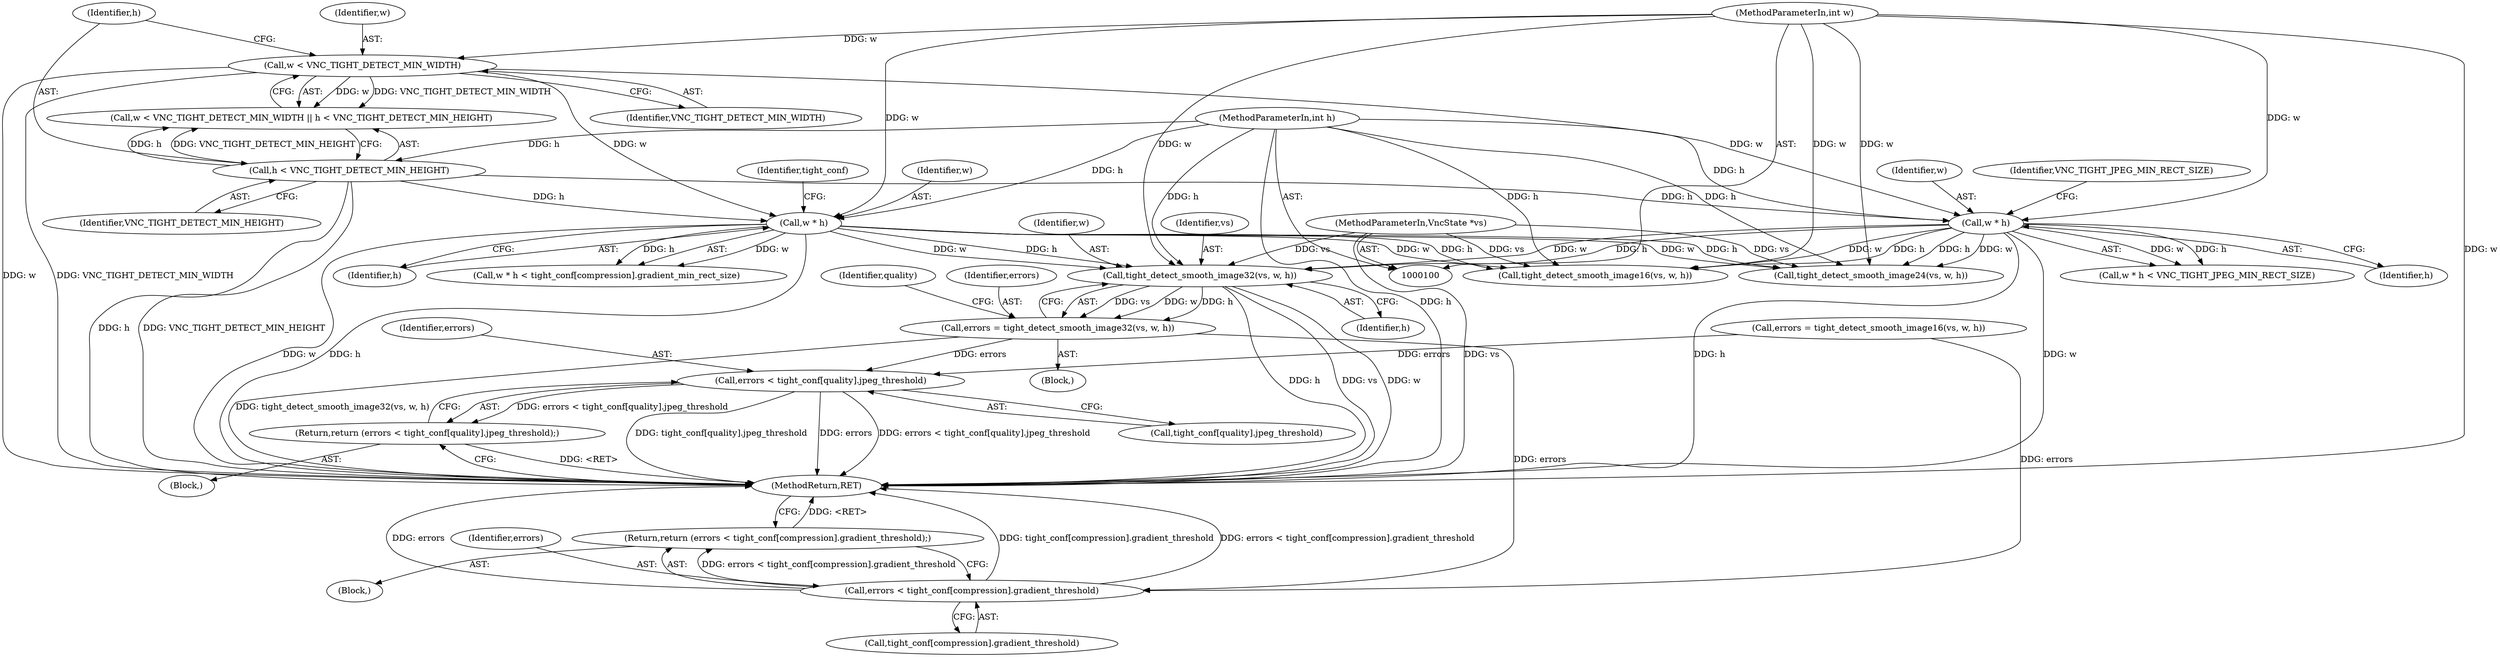 digraph "0_qemu_9f64916da20eea67121d544698676295bbb105a7_4@pointer" {
"1000252" [label="(Call,tight_detect_smooth_image32(vs, w, h))"];
"1000101" [label="(MethodParameterIn,VncState *vs)"];
"1000185" [label="(Call,w * h)"];
"1000151" [label="(Call,w < VNC_TIGHT_DETECT_MIN_WIDTH)"];
"1000102" [label="(MethodParameterIn,int w)"];
"1000154" [label="(Call,h < VNC_TIGHT_DETECT_MIN_HEIGHT)"];
"1000103" [label="(MethodParameterIn,int h)"];
"1000174" [label="(Call,w * h)"];
"1000250" [label="(Call,errors = tight_detect_smooth_image32(vs, w, h))"];
"1000271" [label="(Call,errors < tight_conf[quality].jpeg_threshold)"];
"1000270" [label="(Return,return (errors < tight_conf[quality].jpeg_threshold);)"];
"1000279" [label="(Call,errors < tight_conf[compression].gradient_threshold)"];
"1000278" [label="(Return,return (errors < tight_conf[compression].gradient_threshold);)"];
"1000174" [label="(Call,w * h)"];
"1000185" [label="(Call,w * h)"];
"1000187" [label="(Identifier,h)"];
"1000280" [label="(Identifier,errors)"];
"1000175" [label="(Identifier,w)"];
"1000255" [label="(Identifier,h)"];
"1000190" [label="(Identifier,tight_conf)"];
"1000269" [label="(Block,)"];
"1000150" [label="(Call,w < VNC_TIGHT_DETECT_MIN_WIDTH || h < VNC_TIGHT_DETECT_MIN_HEIGHT)"];
"1000281" [label="(Call,tight_conf[compression].gradient_threshold)"];
"1000177" [label="(Identifier,VNC_TIGHT_JPEG_MIN_RECT_SIZE)"];
"1000156" [label="(Identifier,VNC_TIGHT_DETECT_MIN_HEIGHT)"];
"1000279" [label="(Call,errors < tight_conf[compression].gradient_threshold)"];
"1000155" [label="(Identifier,h)"];
"1000216" [label="(Call,tight_detect_smooth_image24(vs, w, h))"];
"1000266" [label="(Identifier,quality)"];
"1000278" [label="(Return,return (errors < tight_conf[compression].gradient_threshold);)"];
"1000286" [label="(MethodReturn,RET)"];
"1000104" [label="(Block,)"];
"1000254" [label="(Identifier,w)"];
"1000102" [label="(MethodParameterIn,int w)"];
"1000151" [label="(Call,w < VNC_TIGHT_DETECT_MIN_WIDTH)"];
"1000251" [label="(Identifier,errors)"];
"1000253" [label="(Identifier,vs)"];
"1000252" [label="(Call,tight_detect_smooth_image32(vs, w, h))"];
"1000250" [label="(Call,errors = tight_detect_smooth_image32(vs, w, h))"];
"1000152" [label="(Identifier,w)"];
"1000153" [label="(Identifier,VNC_TIGHT_DETECT_MIN_WIDTH)"];
"1000173" [label="(Call,w * h < VNC_TIGHT_JPEG_MIN_RECT_SIZE)"];
"1000103" [label="(MethodParameterIn,int h)"];
"1000186" [label="(Identifier,w)"];
"1000272" [label="(Identifier,errors)"];
"1000176" [label="(Identifier,h)"];
"1000260" [label="(Call,tight_detect_smooth_image16(vs, w, h))"];
"1000258" [label="(Call,errors = tight_detect_smooth_image16(vs, w, h))"];
"1000273" [label="(Call,tight_conf[quality].jpeg_threshold)"];
"1000270" [label="(Return,return (errors < tight_conf[quality].jpeg_threshold);)"];
"1000101" [label="(MethodParameterIn,VncState *vs)"];
"1000249" [label="(Block,)"];
"1000154" [label="(Call,h < VNC_TIGHT_DETECT_MIN_HEIGHT)"];
"1000271" [label="(Call,errors < tight_conf[quality].jpeg_threshold)"];
"1000184" [label="(Call,w * h < tight_conf[compression].gradient_min_rect_size)"];
"1000252" -> "1000250"  [label="AST: "];
"1000252" -> "1000255"  [label="CFG: "];
"1000253" -> "1000252"  [label="AST: "];
"1000254" -> "1000252"  [label="AST: "];
"1000255" -> "1000252"  [label="AST: "];
"1000250" -> "1000252"  [label="CFG: "];
"1000252" -> "1000286"  [label="DDG: h"];
"1000252" -> "1000286"  [label="DDG: vs"];
"1000252" -> "1000286"  [label="DDG: w"];
"1000252" -> "1000250"  [label="DDG: vs"];
"1000252" -> "1000250"  [label="DDG: w"];
"1000252" -> "1000250"  [label="DDG: h"];
"1000101" -> "1000252"  [label="DDG: vs"];
"1000185" -> "1000252"  [label="DDG: w"];
"1000185" -> "1000252"  [label="DDG: h"];
"1000174" -> "1000252"  [label="DDG: w"];
"1000174" -> "1000252"  [label="DDG: h"];
"1000102" -> "1000252"  [label="DDG: w"];
"1000103" -> "1000252"  [label="DDG: h"];
"1000101" -> "1000100"  [label="AST: "];
"1000101" -> "1000286"  [label="DDG: vs"];
"1000101" -> "1000216"  [label="DDG: vs"];
"1000101" -> "1000260"  [label="DDG: vs"];
"1000185" -> "1000184"  [label="AST: "];
"1000185" -> "1000187"  [label="CFG: "];
"1000186" -> "1000185"  [label="AST: "];
"1000187" -> "1000185"  [label="AST: "];
"1000190" -> "1000185"  [label="CFG: "];
"1000185" -> "1000286"  [label="DDG: w"];
"1000185" -> "1000286"  [label="DDG: h"];
"1000185" -> "1000184"  [label="DDG: w"];
"1000185" -> "1000184"  [label="DDG: h"];
"1000151" -> "1000185"  [label="DDG: w"];
"1000102" -> "1000185"  [label="DDG: w"];
"1000154" -> "1000185"  [label="DDG: h"];
"1000103" -> "1000185"  [label="DDG: h"];
"1000185" -> "1000216"  [label="DDG: w"];
"1000185" -> "1000216"  [label="DDG: h"];
"1000185" -> "1000260"  [label="DDG: w"];
"1000185" -> "1000260"  [label="DDG: h"];
"1000151" -> "1000150"  [label="AST: "];
"1000151" -> "1000153"  [label="CFG: "];
"1000152" -> "1000151"  [label="AST: "];
"1000153" -> "1000151"  [label="AST: "];
"1000155" -> "1000151"  [label="CFG: "];
"1000150" -> "1000151"  [label="CFG: "];
"1000151" -> "1000286"  [label="DDG: w"];
"1000151" -> "1000286"  [label="DDG: VNC_TIGHT_DETECT_MIN_WIDTH"];
"1000151" -> "1000150"  [label="DDG: w"];
"1000151" -> "1000150"  [label="DDG: VNC_TIGHT_DETECT_MIN_WIDTH"];
"1000102" -> "1000151"  [label="DDG: w"];
"1000151" -> "1000174"  [label="DDG: w"];
"1000102" -> "1000100"  [label="AST: "];
"1000102" -> "1000286"  [label="DDG: w"];
"1000102" -> "1000174"  [label="DDG: w"];
"1000102" -> "1000216"  [label="DDG: w"];
"1000102" -> "1000260"  [label="DDG: w"];
"1000154" -> "1000150"  [label="AST: "];
"1000154" -> "1000156"  [label="CFG: "];
"1000155" -> "1000154"  [label="AST: "];
"1000156" -> "1000154"  [label="AST: "];
"1000150" -> "1000154"  [label="CFG: "];
"1000154" -> "1000286"  [label="DDG: h"];
"1000154" -> "1000286"  [label="DDG: VNC_TIGHT_DETECT_MIN_HEIGHT"];
"1000154" -> "1000150"  [label="DDG: h"];
"1000154" -> "1000150"  [label="DDG: VNC_TIGHT_DETECT_MIN_HEIGHT"];
"1000103" -> "1000154"  [label="DDG: h"];
"1000154" -> "1000174"  [label="DDG: h"];
"1000103" -> "1000100"  [label="AST: "];
"1000103" -> "1000286"  [label="DDG: h"];
"1000103" -> "1000174"  [label="DDG: h"];
"1000103" -> "1000216"  [label="DDG: h"];
"1000103" -> "1000260"  [label="DDG: h"];
"1000174" -> "1000173"  [label="AST: "];
"1000174" -> "1000176"  [label="CFG: "];
"1000175" -> "1000174"  [label="AST: "];
"1000176" -> "1000174"  [label="AST: "];
"1000177" -> "1000174"  [label="CFG: "];
"1000174" -> "1000286"  [label="DDG: h"];
"1000174" -> "1000286"  [label="DDG: w"];
"1000174" -> "1000173"  [label="DDG: w"];
"1000174" -> "1000173"  [label="DDG: h"];
"1000174" -> "1000216"  [label="DDG: w"];
"1000174" -> "1000216"  [label="DDG: h"];
"1000174" -> "1000260"  [label="DDG: w"];
"1000174" -> "1000260"  [label="DDG: h"];
"1000250" -> "1000249"  [label="AST: "];
"1000251" -> "1000250"  [label="AST: "];
"1000266" -> "1000250"  [label="CFG: "];
"1000250" -> "1000286"  [label="DDG: tight_detect_smooth_image32(vs, w, h)"];
"1000250" -> "1000271"  [label="DDG: errors"];
"1000250" -> "1000279"  [label="DDG: errors"];
"1000271" -> "1000270"  [label="AST: "];
"1000271" -> "1000273"  [label="CFG: "];
"1000272" -> "1000271"  [label="AST: "];
"1000273" -> "1000271"  [label="AST: "];
"1000270" -> "1000271"  [label="CFG: "];
"1000271" -> "1000286"  [label="DDG: tight_conf[quality].jpeg_threshold"];
"1000271" -> "1000286"  [label="DDG: errors"];
"1000271" -> "1000286"  [label="DDG: errors < tight_conf[quality].jpeg_threshold"];
"1000271" -> "1000270"  [label="DDG: errors < tight_conf[quality].jpeg_threshold"];
"1000258" -> "1000271"  [label="DDG: errors"];
"1000270" -> "1000269"  [label="AST: "];
"1000286" -> "1000270"  [label="CFG: "];
"1000270" -> "1000286"  [label="DDG: <RET>"];
"1000279" -> "1000278"  [label="AST: "];
"1000279" -> "1000281"  [label="CFG: "];
"1000280" -> "1000279"  [label="AST: "];
"1000281" -> "1000279"  [label="AST: "];
"1000278" -> "1000279"  [label="CFG: "];
"1000279" -> "1000286"  [label="DDG: errors"];
"1000279" -> "1000286"  [label="DDG: tight_conf[compression].gradient_threshold"];
"1000279" -> "1000286"  [label="DDG: errors < tight_conf[compression].gradient_threshold"];
"1000279" -> "1000278"  [label="DDG: errors < tight_conf[compression].gradient_threshold"];
"1000258" -> "1000279"  [label="DDG: errors"];
"1000278" -> "1000104"  [label="AST: "];
"1000286" -> "1000278"  [label="CFG: "];
"1000278" -> "1000286"  [label="DDG: <RET>"];
}
